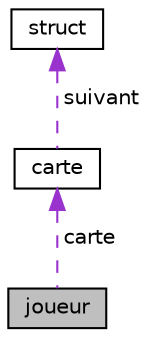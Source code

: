 digraph "joueur"
{
 // LATEX_PDF_SIZE
  edge [fontname="Helvetica",fontsize="10",labelfontname="Helvetica",labelfontsize="10"];
  node [fontname="Helvetica",fontsize="10",shape=record];
  Node1 [label="joueur",height=0.2,width=0.4,color="black", fillcolor="grey75", style="filled", fontcolor="black",tooltip=" "];
  Node2 -> Node1 [dir="back",color="darkorchid3",fontsize="10",style="dashed",label=" carte" ,fontname="Helvetica"];
  Node2 [label="carte",height=0.2,width=0.4,color="black", fillcolor="white", style="filled",URL="$structcarte.html",tooltip=" "];
  Node3 -> Node2 [dir="back",color="darkorchid3",fontsize="10",style="dashed",label=" suivant" ,fontname="Helvetica"];
  Node3 [label="struct",height=0.2,width=0.4,color="black", fillcolor="white", style="filled",URL="$structstruct.html",tooltip="structure de la carte"];
}
